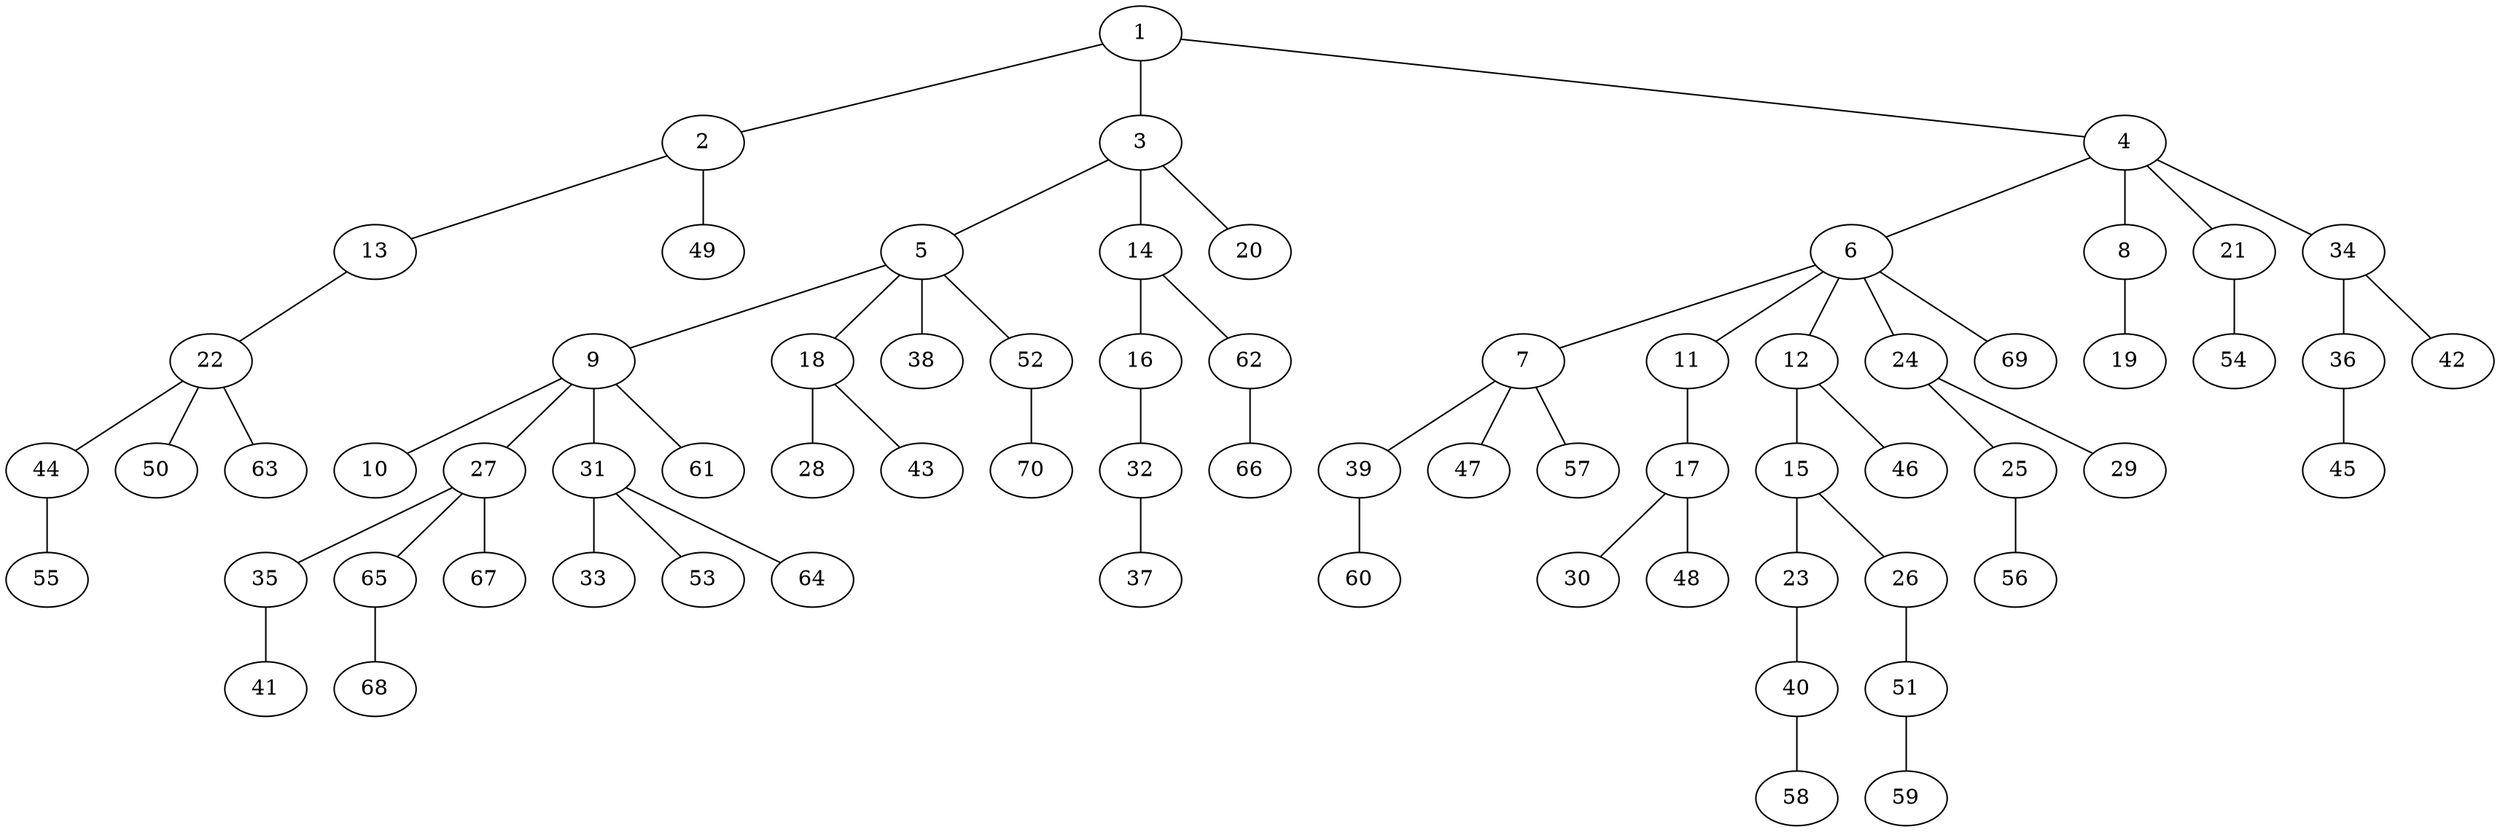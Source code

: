 graph graphname {1--2
1--3
1--4
2--13
2--49
3--5
3--14
3--20
4--6
4--8
4--21
4--34
5--9
5--18
5--38
5--52
6--7
6--11
6--12
6--24
6--69
7--39
7--47
7--57
8--19
9--10
9--27
9--31
9--61
11--17
12--15
12--46
13--22
14--16
14--62
15--23
15--26
16--32
17--30
17--48
18--28
18--43
21--54
22--44
22--50
22--63
23--40
24--25
24--29
25--56
26--51
27--35
27--65
27--67
31--33
31--53
31--64
32--37
34--36
34--42
35--41
36--45
39--60
40--58
44--55
51--59
52--70
62--66
65--68
}
